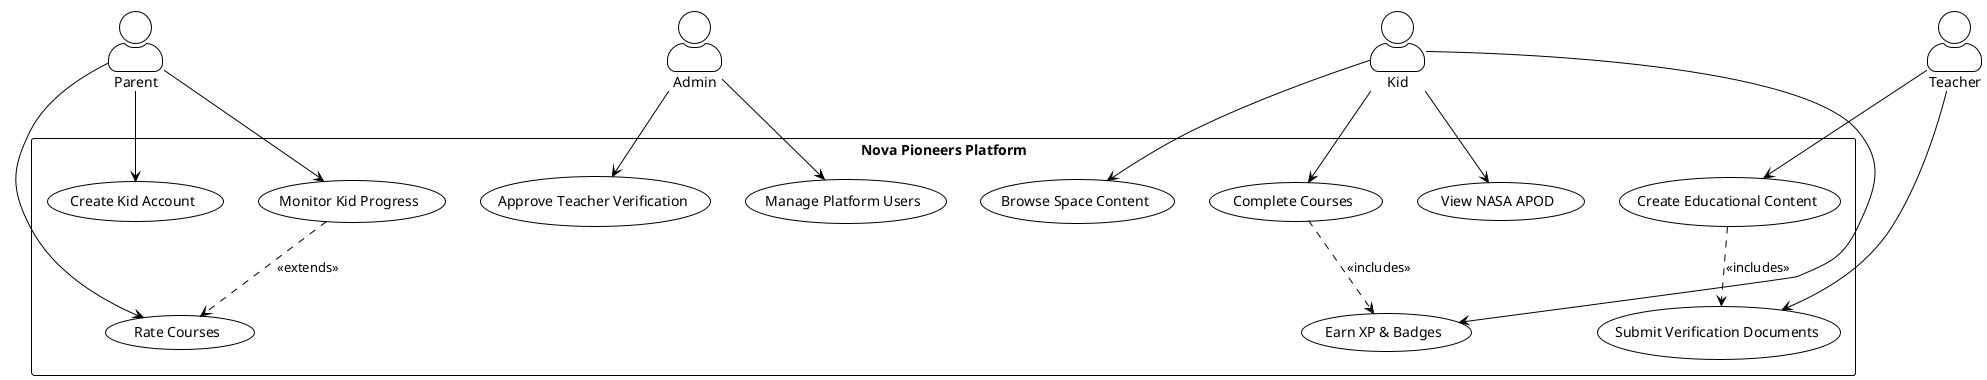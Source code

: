@startuml "Nova Pioneers - Use Case Diagram"
!theme plain
skinparam actorStyle awesome

actor "Kid" as kid
actor "Parent" as parent
actor "Teacher" as teacher
actor "Admin" as admin

rectangle "Nova Pioneers Platform" {
  usecase "Browse Space Content" as UC1
  usecase "Complete Courses" as UC2
  usecase "Earn XP & Badges" as UC3
  usecase "Create Kid Account" as UC4
  usecase "Monitor Kid Progress" as UC5
  usecase "Rate Courses" as UC6
  usecase "Create Educational Content" as UC7
  usecase "Submit Verification Documents" as UC8
  usecase "Approve Teacher Verification" as UC9
  usecase "Manage Platform Users" as UC10
  usecase "View NASA APOD" as UC11
}

' Kid relationships
kid --> UC1
kid --> UC2
kid --> UC3
kid --> UC11

' Parent relationships
parent --> UC4
parent --> UC5
parent --> UC6

' Teacher relationships
teacher --> UC7
teacher --> UC8

' Admin relationships
admin --> UC9
admin --> UC10

' Use case relationships
UC2 ..> UC3 : <<includes>>
UC5 ..> UC6 : <<extends>>
UC7 ..> UC8 : <<includes>>

@enduml